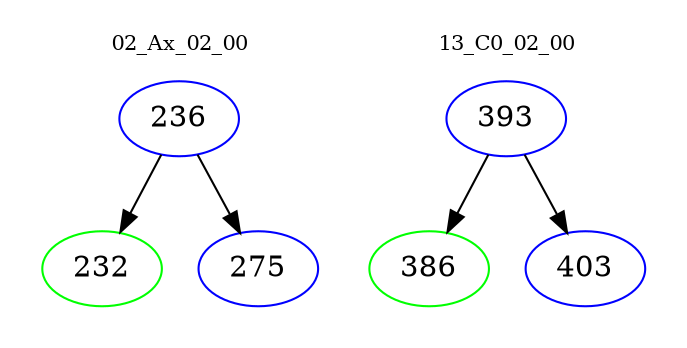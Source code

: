 digraph{
subgraph cluster_0 {
color = white
label = "02_Ax_02_00";
fontsize=10;
T0_236 [label="236", color="blue"]
T0_236 -> T0_232 [color="black"]
T0_232 [label="232", color="green"]
T0_236 -> T0_275 [color="black"]
T0_275 [label="275", color="blue"]
}
subgraph cluster_1 {
color = white
label = "13_C0_02_00";
fontsize=10;
T1_393 [label="393", color="blue"]
T1_393 -> T1_386 [color="black"]
T1_386 [label="386", color="green"]
T1_393 -> T1_403 [color="black"]
T1_403 [label="403", color="blue"]
}
}
